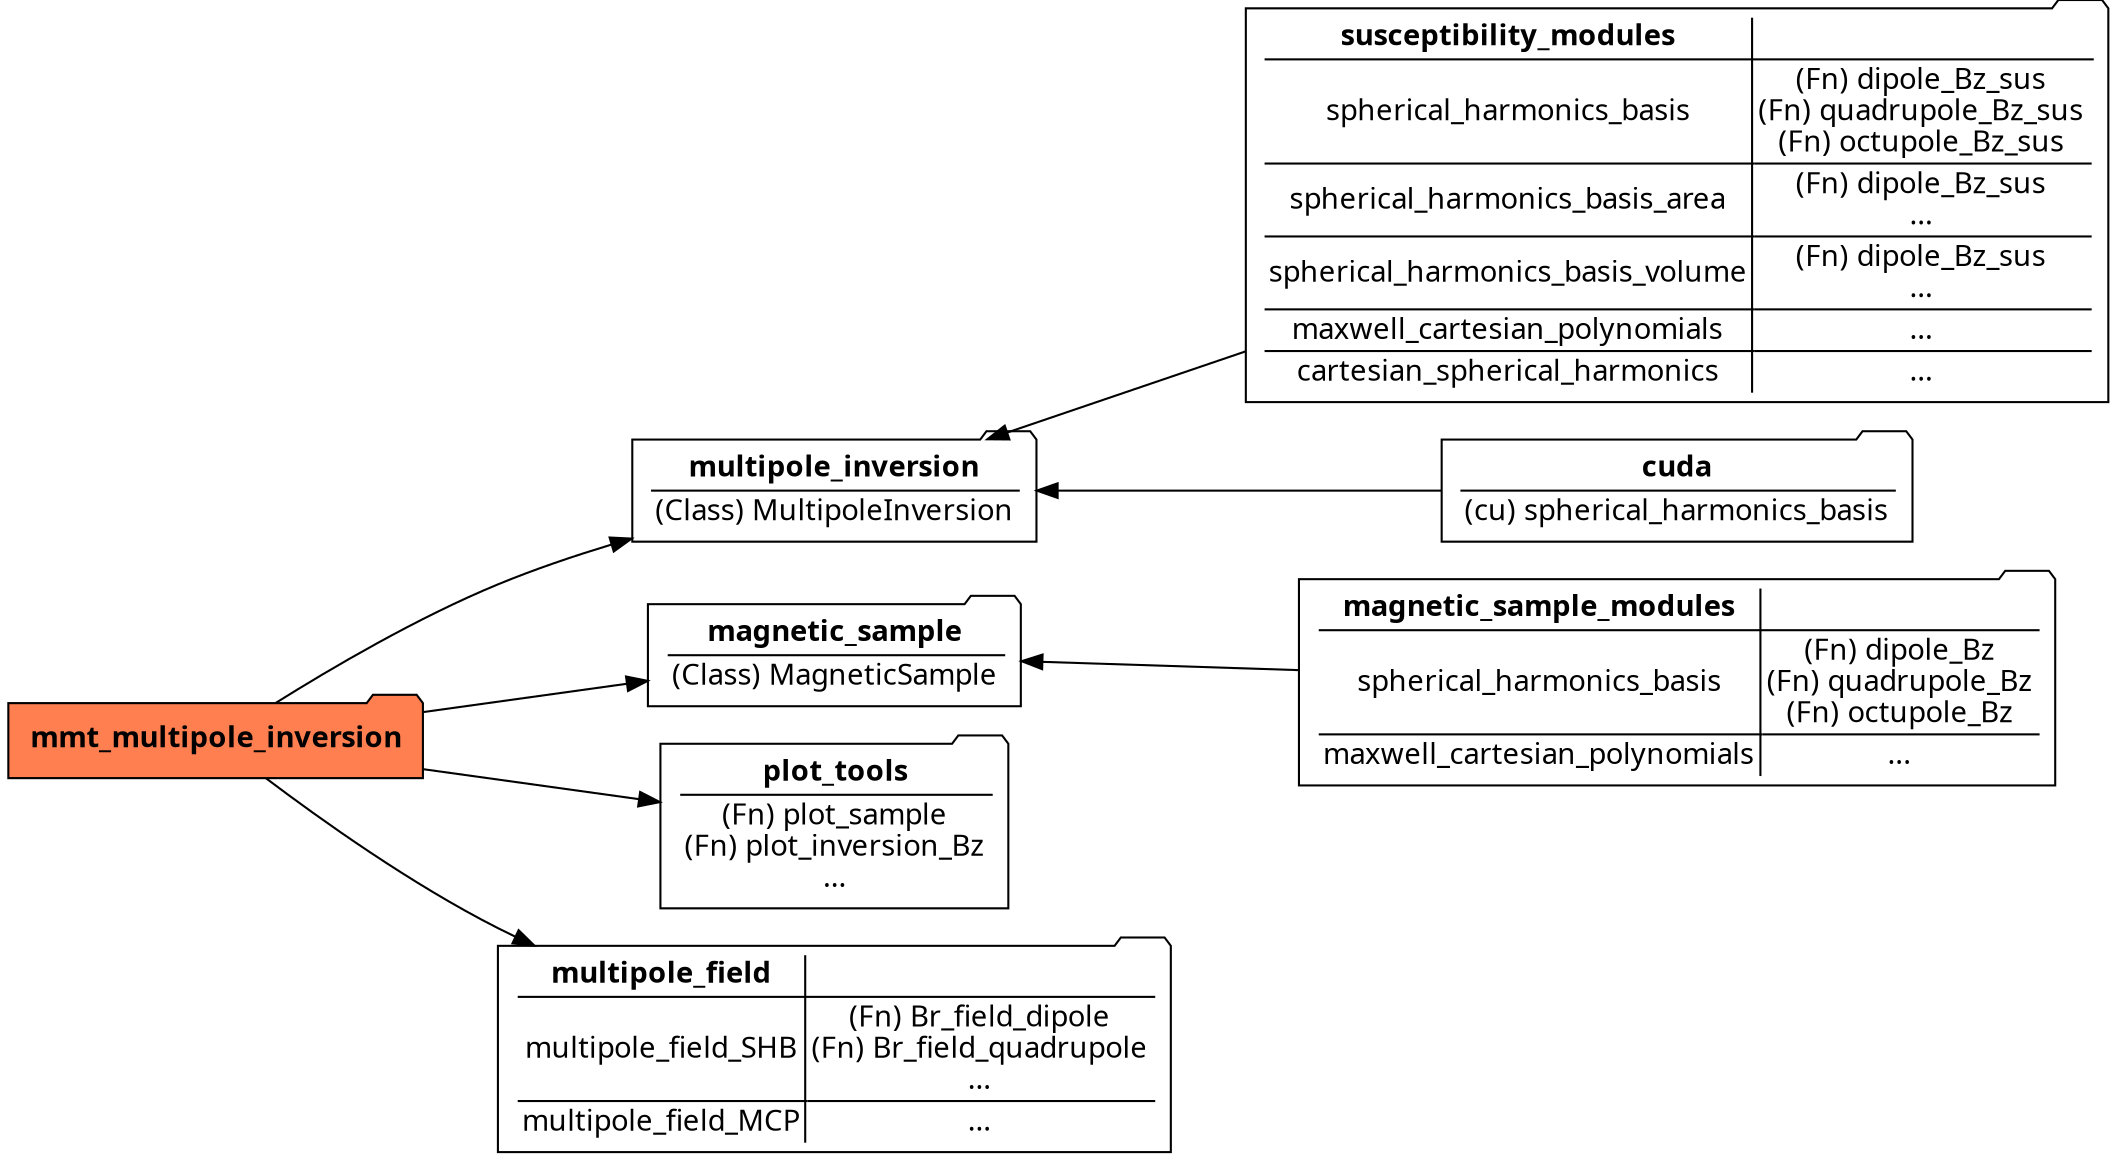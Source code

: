digraph "packages" {
    node [shape=folder fontname=FiraMono]
    mmt_minv [style=filled fillcolor=coral label=<
        <TABLE BORDER="0" CELLBORDER="0" CELLSPACING="0">
            <TR><TD><B>mmt_multipole_inversion</B></TD></TR>
        </TABLE>>];
    minv [label=<
        <TABLE BORDER="0" CELLBORDER="0" ROWS="*" CELLSPACING="1">
            <TR><TD><B>multipole_inversion</B></TD></TR>
            <TR><TD>(Class) MultipoleInversion</TD></TR>
        </TABLE>>];
    susc [label=<
        <TABLE BORDER="0" CELLBORDER="0" ROWS="*" COLUMNS="*" CELLSPACING="1">
            <TR><TD><B>susceptibility_modules</B></TD></TR>
            <TR>
              <TD>spherical_harmonics_basis</TD>
              <TD>(Fn) dipole_Bz_sus<BR/>(Fn) quadrupole_Bz_sus<BR/>(Fn) octupole_Bz_sus</TD>
            </TR>
            <TR>
              <TD>spherical_harmonics_basis_area</TD>
              <TD>(Fn) dipole_Bz_sus<BR/>...</TD>
            </TR>
            <TR>
              <TD>spherical_harmonics_basis_volume</TD>
              <TD>(Fn) dipole_Bz_sus<BR/>...</TD>
            </TR>
            <TR>
              <TD>maxwell_cartesian_polynomials</TD>
              <TD>...</TD>
            </TR>
            <TR>
              <TD>cartesian_spherical_harmonics</TD>
              <TD>...</TD>
            </TR>
        </TABLE>>];
    suscCuda [label=<
        <TABLE BORDER="0" CELLBORDER="0" ROWS="*" COLUMNS="*" CELLSPACING="1">
            <TR><TD><B>cuda</B></TD></TR>
            <TR><TD>(cu) spherical_harmonics_basis</TD></TR>
        </TABLE>>];
    magsamp [label=<
        <TABLE BORDER="0" CELLBORDER="0" ROWS="*" COLUMNS="*" CELLSPACING="1">
            <TR><TD><B>magnetic_sample</B></TD></TR>
            <TR><TD>(Class) MagneticSample</TD></TR>
        </TABLE>>];
    magsampmods [label=<
        <TABLE BORDER="0" CELLBORDER="0" ROWS="*" COLUMNS="*" CELLSPACING="1">
            <TR><TD><B>magnetic_sample_modules</B></TD></TR>
            <TR>
              <TD>spherical_harmonics_basis</TD>
              <TD>(Fn) dipole_Bz<BR/>(Fn) quadrupole_Bz<BR/>(Fn) octupole_Bz<BR/></TD>
            </TR>
            <TR>
              <TD>maxwell_cartesian_polynomials</TD>
              <TD>...</TD>
            </TR>
        </TABLE>>];
    plot [label=<
        <TABLE BORDER="0" CELLBORDER="0" ROWS="*" COLUMNS="*" CELLSPACING="1">
            <TR><TD><B>plot_tools</B></TD></TR>
            <TR><TD>(Fn) plot_sample<BR/>(Fn) plot_inversion_Bz<BR/>...</TD></TR>
        </TABLE>>];
    multfield [label=<
        <TABLE BORDER="0" CELLBORDER="0" ROWS="*" COLUMNS="*" CELLSPACING="1">
            <TR><TD><B>multipole_field</B></TD></TR>
            <TR>
                <TD>multipole_field_SHB</TD>
                <TD>(Fn) Br_field_dipole<BR/>(Fn) Br_field_quadrupole<BR/>...</TD>
            </TR>
            <TR>
                <TD>multipole_field_MCP</TD>
                <TD>...</TD>
            </TR>
        </TABLE>>];
    rankdir=LR;
    mmt_minv -> {minv,magsamp,multfield,plot};
    minv -> susc [dir=back];
    minv -> suscCuda [dir=back];
    magsamp -> magsampmods [dir=back];
}
